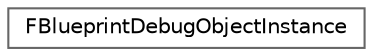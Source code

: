 digraph "Graphical Class Hierarchy"
{
 // INTERACTIVE_SVG=YES
 // LATEX_PDF_SIZE
  bgcolor="transparent";
  edge [fontname=Helvetica,fontsize=10,labelfontname=Helvetica,labelfontsize=10];
  node [fontname=Helvetica,fontsize=10,shape=box,height=0.2,width=0.4];
  rankdir="LR";
  Node0 [id="Node000000",label="FBlueprintDebugObjectInstance",height=0.2,width=0.4,color="grey40", fillcolor="white", style="filled",URL="$d7/d8c/structFBlueprintDebugObjectInstance.html",tooltip=" "];
}
